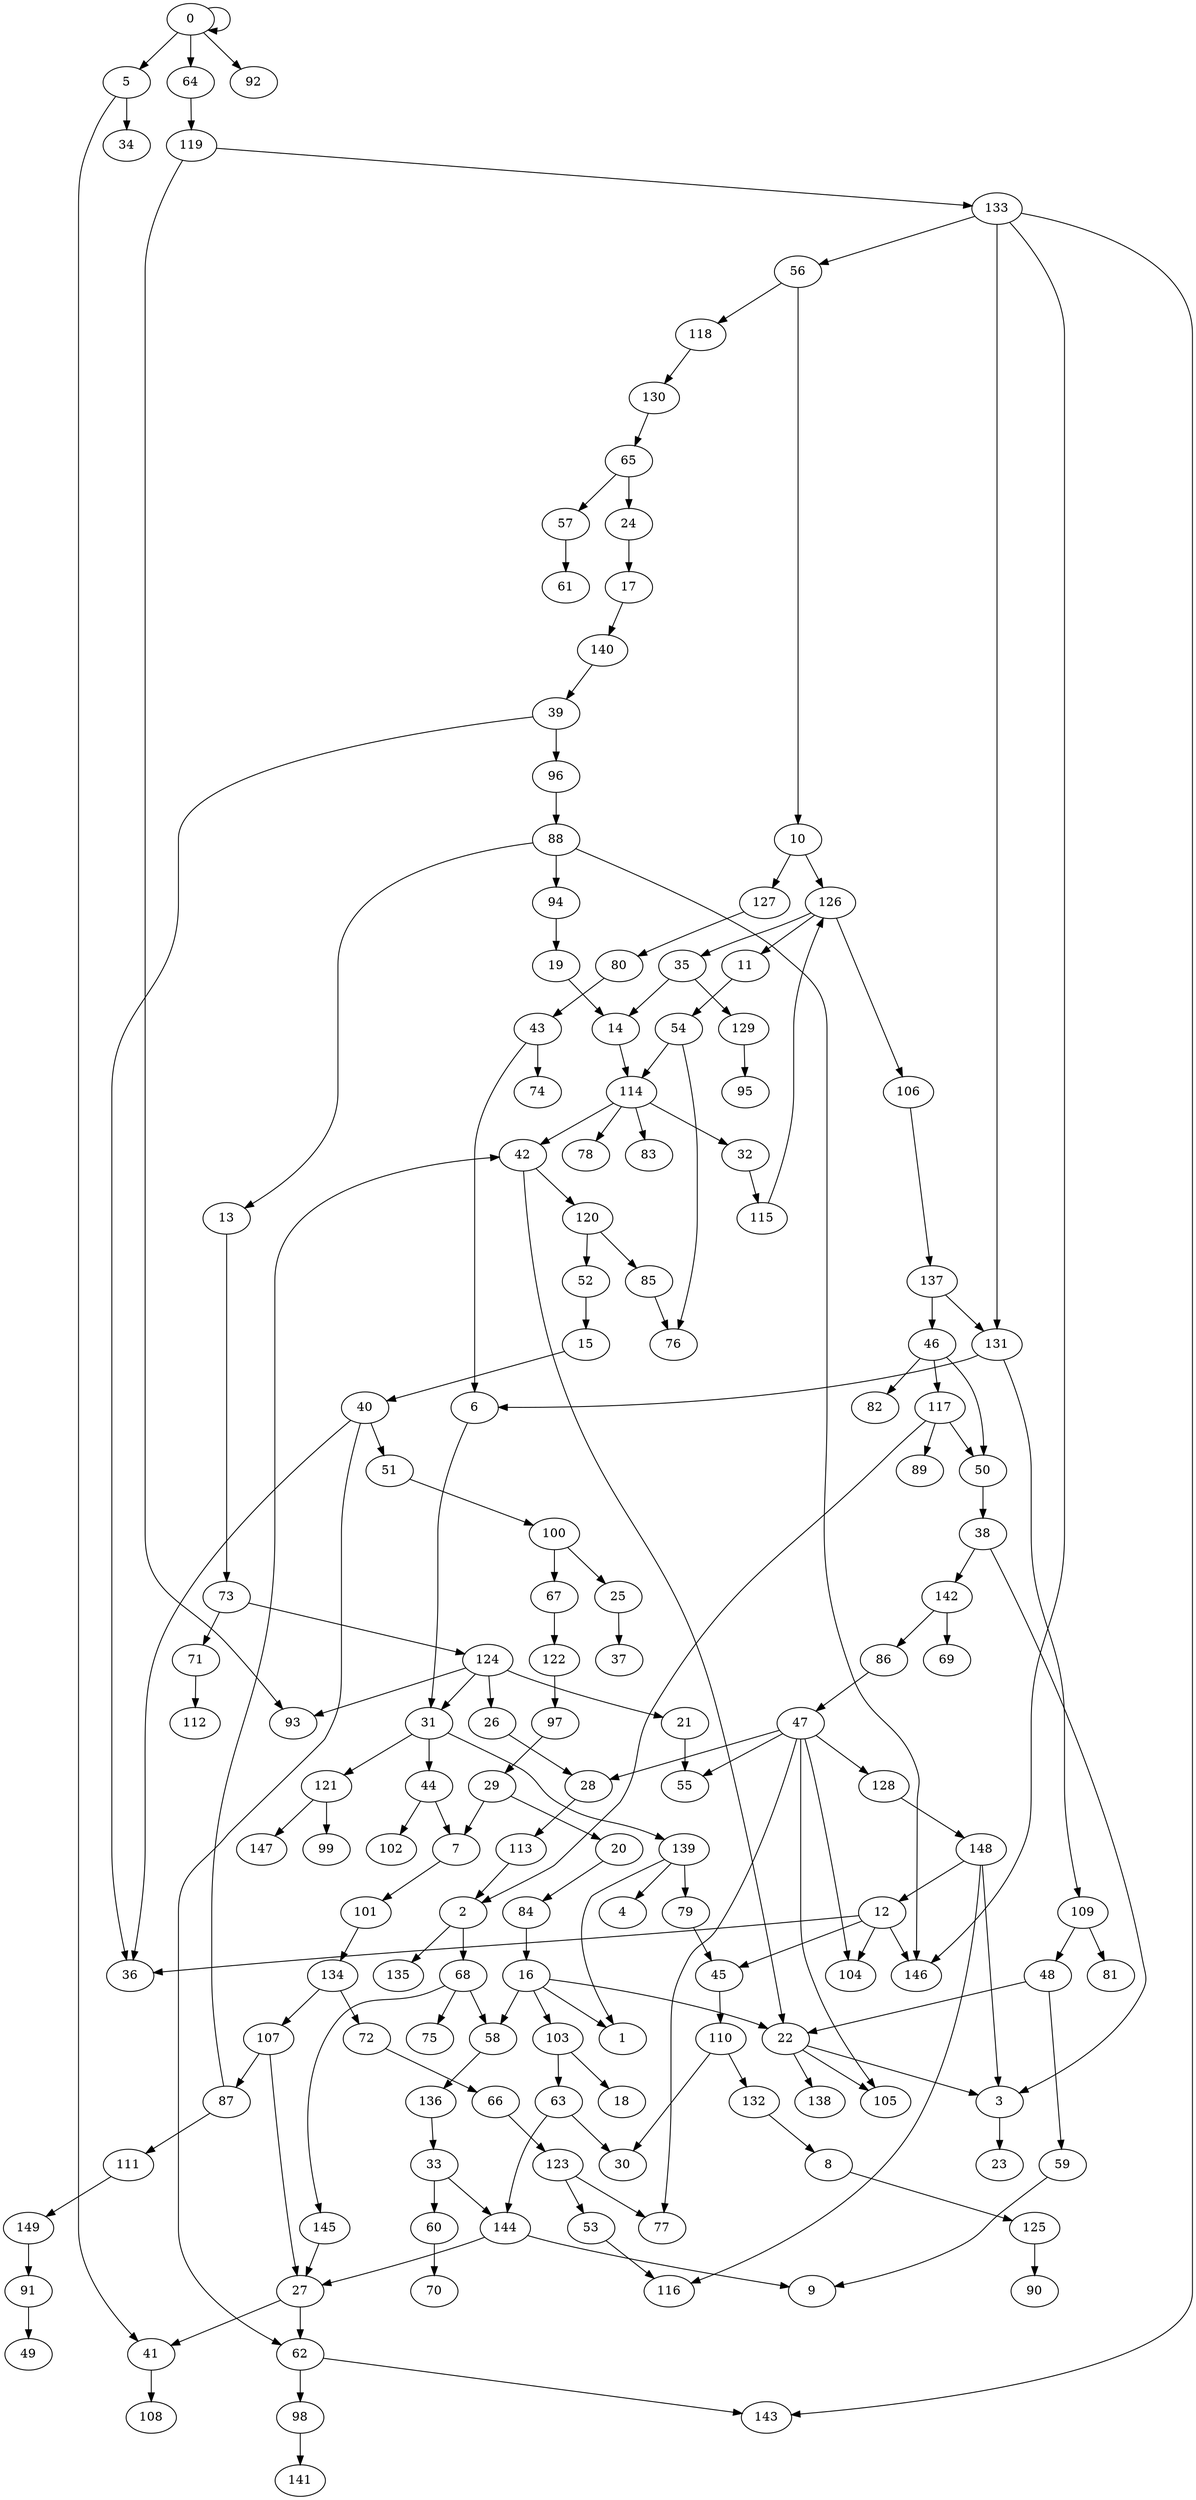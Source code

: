 digraph {
	graph [bb="0,0,1421,2844"];
	node [label="\N"];
	0	[height=0.5,
		pos="156,2826",
		width=0.75];
	0 -> 0	[pos="e,175.9,2813.6 175.9,2838.4 188.69,2841.7 201,2837.5 201,2826 201,2817.6 194.5,2813.1 186.04,2812.6"];
	5	[height=0.5,
		pos="82,2754",
		width=0.75];
	0 -> 5	[pos="e,96.953,2769.1 141.02,2810.8 130.49,2800.9 116.22,2787.4 104.34,2776.1"];
	64	[height=0.5,
		pos="156,2754",
		width=0.75];
	0 -> 64	[pos="e,156,2772.1 156,2807.7 156,2800 156,2790.7 156,2782.1"];
	92	[height=0.5,
		pos="228,2754",
		width=0.75];
	0 -> 92	[pos="e,213.2,2769.4 170.57,2810.8 180.75,2800.9 194.52,2787.5 206.03,2776.4"];
	1	[height=0.5,
		pos="1208,522",
		width=0.75];
	2	[height=0.5,
		pos="865,666",
		width=0.75];
	68	[height=0.5,
		pos="844,594",
		width=0.75];
	2 -> 68	[pos="e,849.04,611.79 859.92,648.05 857.52,640.06 854.6,630.33 851.92,621.4"];
	135	[height=0.5,
		pos="772,594",
		width=0.75];
	2 -> 135	[pos="e,789.41,608.11 847.51,651.83 833.48,641.27 813.58,626.3 797.74,614.37"];
	3	[height=0.5,
		pos="865,450",
		width=0.75];
	23	[height=0.5,
		pos="865,378",
		width=0.75];
	3 -> 23	[pos="e,865,396.1 865,431.7 865,423.98 865,414.71 865,406.11"];
	4	[height=0.5,
		pos="687,666",
		width=0.75];
	34	[height=0.5,
		pos="27,2682",
		width=0.75];
	5 -> 34	[pos="e,38.911,2698.2 70.066,2737.8 62.786,2728.5 53.337,2716.5 45.146,2706.1"];
	41	[height=0.5,
		pos="573,162",
		width=0.75];
	5 -> 41	[pos="e,546.25,164.87 82,2736 82,2709.3 82,2656.1 82,2611 82,2611 82,2611 82,305 82,210.45 422.22,174.92 536.25,165.66"];
	6	[height=0.5,
		pos="683,1242",
		width=0.75];
	31	[height=0.5,
		pos="683,882",
		width=0.75];
	6 -> 31	[pos="e,683,900.05 683,1224 683,1197.3 683,1144.1 683,1099 683,1099 683,1099 683,1025 683,985 683,938.65 683,910.08"];
	7	[height=0.5,
		pos="975,738",
		width=0.75];
	101	[height=0.5,
		pos="939,666",
		width=0.75];
	7 -> 101	[pos="e,947.3,683.15 966.65,720.76 962.29,712.28 956.85,701.71 951.96,692.2"];
	8	[height=0.5,
		pos="488,378",
		width=0.75];
	125	[height=0.5,
		pos="488,306",
		width=0.75];
	8 -> 125	[pos="e,488,324.1 488,359.7 488,351.98 488,342.71 488,334.11"];
	9	[height=0.5,
		pos="1178,234",
		width=0.75];
	10	[height=0.5,
		pos="670,1890",
		width=0.75];
	126	[height=0.5,
		pos="789,1818",
		width=0.75];
	10 -> 126	[pos="e,769.32,1830.6 689.65,1877.4 708.94,1866.1 738.58,1848.7 760.47,1835.8"];
	127	[height=0.5,
		pos="670,1818",
		width=0.75];
	10 -> 127	[pos="e,670,1836.1 670,1871.7 670,1864 670,1854.7 670,1846.1"];
	11	[height=0.5,
		pos="988,1746",
		width=0.75];
	54	[height=0.5,
		pos="988,1674",
		width=0.75];
	11 -> 54	[pos="e,988,1692.1 988,1727.7 988,1720 988,1710.7 988,1702.1"];
	12	[height=0.5,
		pos="429,666",
		width=0.75];
	36	[height=0.5,
		pos="632,594",
		width=0.75];
	12 -> 36	[pos="e,608.47,603.11 452.68,656.83 488.82,644.37 557.84,620.57 598.91,606.41"];
	45	[height=0.5,
		pos="501,594",
		width=0.75];
	12 -> 45	[pos="e,486.2,609.38 443.57,650.83 453.75,640.94 467.52,627.55 479.03,616.36"];
	104	[height=0.5,
		pos="391,594",
		width=0.75];
	12 -> 104	[pos="e,399.77,611.15 420.19,648.76 415.58,640.28 409.84,629.71 404.68,620.2"];
	146	[height=0.5,
		pos="158,594",
		width=0.75];
	12 -> 146	[pos="e,182.95,601.44 403.99,658.54 355.39,645.99 248.11,618.27 192.67,603.96"];
	13	[height=0.5,
		pos="476,1458",
		width=0.75];
	73	[height=0.5,
		pos="402,1026",
		width=0.75];
	13 -> 73	[pos="e,402.4,1044 462.46,1442.1 441.6,1417.5 404,1366.1 404,1315 404,1315 404,1315 404,1169 404,1129 403.2,1082.6 402.61,1054.1"];
	14	[height=0.5,
		pos="916,1674",
		width=0.75];
	114	[height=0.5,
		pos="952,1602",
		width=0.75];
	14 -> 114	[pos="e,943.7,1619.1 924.35,1656.8 928.71,1648.3 934.15,1637.7 939.04,1628.2"];
	15	[height=0.5,
		pos="1161,1314",
		width=0.75];
	40	[height=0.5,
		pos="1161,1242",
		width=0.75];
	15 -> 40	[pos="e,1161,1260.1 1161,1295.7 1161,1288 1161,1278.7 1161,1270.1"];
	16	[height=0.5,
		pos="1064,594",
		width=0.75];
	16 -> 1	[pos="e,1186.7,533.37 1085.2,582.67 1109.6,570.83 1149.7,551.33 1177.4,537.86"];
	22	[height=0.5,
		pos="992,522",
		width=0.75];
	16 -> 22	[pos="e,1006.8,537.38 1049.4,578.83 1039.3,568.94 1025.5,555.55 1014,544.36"];
	58	[height=0.5,
		pos="920,522",
		width=0.75];
	16 -> 58	[pos="e,941.33,533.37 1042.8,582.67 1018.4,570.83 978.28,551.33 950.57,537.86"];
	103	[height=0.5,
		pos="1136,522",
		width=0.75];
	16 -> 103	[pos="e,1121.2,537.38 1078.6,578.83 1088.7,568.94 1102.5,555.55 1114,544.36"];
	17	[height=0.5,
		pos="601,2178",
		width=0.75];
	140	[height=0.5,
		pos="592,2106",
		width=0.75];
	17 -> 140	[pos="e,594.22,2124.3 598.82,2160.1 597.83,2152.3 596.63,2143 595.52,2134.4"];
	18	[height=0.5,
		pos="1191,450",
		width=0.75];
	19	[height=0.5,
		pos="916,1746",
		width=0.75];
	19 -> 14	[pos="e,916,1692.1 916,1727.7 916,1720 916,1710.7 916,1702.1"];
	20	[height=0.5,
		pos="1085,738",
		width=0.75];
	84	[height=0.5,
		pos="1087,666",
		width=0.75];
	20 -> 84	[pos="e,1086.5,684.1 1085.5,719.7 1085.7,711.98 1086,702.71 1086.2,694.11"];
	21	[height=0.5,
		pos="357,882",
		width=0.75];
	55	[height=0.5,
		pos="243,810",
		width=0.75];
	21 -> 55	[pos="e,262.43,822.93 337.66,869.13 319.4,857.91 291.81,840.97 271.11,828.26"];
	22 -> 3	[pos="e,885.45,462.27 971.88,509.91 951.01,498.41 918.16,480.3 894.39,467.2"];
	105	[height=0.5,
		pos="793,450",
		width=0.75];
	22 -> 105	[pos="e,814.07,461.66 970.93,510.34 966.09,508.09 960.92,505.84 956,504 901.07,483.4 883.93,488.6 829,468 827.16,467.31 825.28,466.56 \
823.39,465.78"];
	138	[height=0.5,
		pos="1009,450",
		width=0.75];
	22 -> 138	[pos="e,1004.8,468.28 996.12,504.05 998.01,496.26 1000.3,486.82 1002.4,478.08"];
	24	[height=0.5,
		pos="601,2250",
		width=0.75];
	24 -> 17	[pos="e,601,2196.1 601,2231.7 601,2224 601,2214.7 601,2206.1"];
	25	[height=0.5,
		pos="1013,1026",
		width=0.75];
	37	[height=0.5,
		pos="1013,954",
		width=0.75];
	25 -> 37	[pos="e,1013,972.1 1013,1007.7 1013,999.98 1013,990.71 1013,982.11"];
	26	[height=0.5,
		pos="501,882",
		width=0.75];
	28	[height=0.5,
		pos="501,810",
		width=0.75];
	26 -> 28	[pos="e,501,828.1 501,863.7 501,855.98 501,846.71 501,838.11"];
	27	[height=0.5,
		pos="1064,234",
		width=0.75];
	27 -> 41	[pos="e,599.75,166.05 1038.6,227.88 1020.4,224.3 995.22,219.54 973,216 839.76,194.74 680.58,175.47 609.92,167.23"];
	62	[height=0.5,
		pos="1292,162",
		width=0.75];
	27 -> 62	[pos="e,1268,170.37 1088,225.64 1128.8,213.12 1211.8,187.62 1258.4,173.32"];
	113	[height=0.5,
		pos="501,738",
		width=0.75];
	28 -> 113	[pos="e,501,756.1 501,791.7 501,783.98 501,774.71 501,766.11"];
	29	[height=0.5,
		pos="1085,810",
		width=0.75];
	29 -> 7	[pos="e,993.94,751.05 1065.8,796.81 1048.3,785.67 1022.2,769.06 1002.5,756.5"];
	29 -> 20	[pos="e,1085,756.1 1085,791.7 1085,783.98 1085,774.71 1085,766.11"];
	30	[height=0.5,
		pos="1009,378",
		width=0.75];
	44	[height=0.5,
		pos="865,810",
		width=0.75];
	31 -> 44	[pos="e,842.14,819.79 706.05,872.13 738.05,859.83 796.1,837.5 832.49,823.51"];
	121	[height=0.5,
		pos="683,810",
		width=0.75];
	31 -> 121	[pos="e,683,828.1 683,863.7 683,855.98 683,846.71 683,838.11"];
	139	[height=0.5,
		pos="611,738",
		width=0.75];
	31 -> 139	[pos="e,616.62,755.88 671.05,865.32 663.56,855.05 654.02,841.15 647,828 636.19,807.75 626.59,783.53 620.03,765.47"];
	32	[height=0.5,
		pos="988,1530",
		width=0.75];
	115	[height=0.5,
		pos="893,1458",
		width=0.75];
	32 -> 115	[pos="e,910.64,1472 970.58,1516.2 956.07,1505.5 935.21,1490.1 918.77,1478"];
	33	[height=0.5,
		pos="937,378",
		width=0.75];
	60	[height=0.5,
		pos="937,306",
		width=0.75];
	33 -> 60	[pos="e,937,324.1 937,359.7 937,351.98 937,342.71 937,334.11"];
	144	[height=0.5,
		pos="1119,306",
		width=0.75];
	33 -> 144	[pos="e,1095.2,314.87 958.17,366.6 963.01,364.34 968.15,362.02 973,360 1011.1,344.12 1055.9,328.26 1085.7,318.09"];
	35	[height=0.5,
		pos="844,1746",
		width=0.75];
	35 -> 14	[pos="e,901.2,1689.4 858.57,1730.8 868.75,1720.9 882.52,1707.5 894.03,1696.4"];
	129	[height=0.5,
		pos="844,1674",
		width=0.75];
	35 -> 129	[pos="e,844,1692.1 844,1727.7 844,1720 844,1710.7 844,1702.1"];
	38	[height=0.5,
		pos="766,1098",
		width=0.75];
	38 -> 3	[pos="e,864.52,468.16 781.35,1083 827.34,1039.8 963.75,902.76 1011,756 1032.6,688.89 960.67,585.57 952,576 929.03,550.66 904.62,567.28 \
884,540 870.64,522.32 866.22,497.3 864.95,478.29"];
	142	[height=0.5,
		pos="620,1026",
		width=0.75];
	38 -> 142	[pos="e,641.26,1037.2 744.77,1086.8 719.9,1074.9 678.52,1055.1 650.28,1041.5"];
	39	[height=0.5,
		pos="556,2034",
		width=0.75];
	39 -> 36	[pos="e,631.34,612.12 556,2016 556,1989.3 556,1936.1 556,1891 556,1891 556,1891 556,809 556,768.55 555.21,755.27 575,720 586.39,699.71 \
601.61,704.29 613,684 623.66,665 628.35,640.63 630.41,622.2"];
	96	[height=0.5,
		pos="483,1962",
		width=0.75];
	39 -> 96	[pos="e,497.75,1977.1 541.23,2018.8 530.84,2008.9 516.76,1995.4 505.04,1984.1"];
	40 -> 36	[pos="e,653.32,605.2 1136.7,1233.5 1112.6,1225.2 1075.5,1209.9 1049,1188 904.55,1068.4 904.39,999.69 829,828 808.54,781.41 817.49,763.44 \
791,720 768.08,682.42 757.48,675.36 723,648 704.22,633.1 680.8,619.56 662.42,609.89"];
	51	[height=0.5,
		pos="1085,1170",
		width=0.75];
	40 -> 51	[pos="e,1100.4,1185.1 1145.6,1226.8 1134.8,1216.9 1120.1,1203.4 1107.9,1192.1"];
	40 -> 62	[pos="e,1293.8,180.03 1164.4,1224 1169.3,1197.5 1178,1144.4 1178,1099 1178,1099 1178,1099 1178,953 1178,754.22 1301,721.78 1301,523 1301,\
523 1301,523 1301,305 1301,264.92 1297.4,218.59 1294.7,190.05"];
	108	[height=0.5,
		pos="573,90",
		width=0.75];
	41 -> 108	[pos="e,573,108.1 573,143.7 573,135.98 573,126.71 573,118.11"];
	42	[height=0.5,
		pos="1190,1530",
		width=0.75];
	42 -> 22	[pos="e,994.67,540.03 1186.8,1511.9 1185,1501.5 1182.9,1488.1 1182,1476 1178.4,1428.1 1172.6,1415.1 1182,1368 1185.4,1351 1191.8,1348.5 \
1197,1332 1209.1,1293.4 1216,1283.4 1216,1243 1216,1243 1216,1243 1216,953 1216,811.28 1219.8,751.47 1123,648 1092.1,615.03 1060.3,\
643.57 1028,612 1010.9,595.3 1001.7,569.42 996.86,549.87"];
	120	[height=0.5,
		pos="1218,1458",
		width=0.75];
	42 -> 120	[pos="e,1211.4,1475.5 1196.6,1512.4 1199.9,1504.2 1203.9,1494.1 1207.6,1485"];
	43	[height=0.5,
		pos="670,1674",
		width=0.75];
	43 -> 6	[pos="e,682.21,1260 671.78,1656 674.4,1629.3 679,1576.2 679,1531 679,1531 679,1531 679,1385 679,1345 680.61,1298.6 681.78,1270.1"];
	74	[height=0.5,
		pos="624,1602",
		width=0.75];
	43 -> 74	[pos="e,634.4,1618.8 659.56,1657.1 653.8,1648.3 646.52,1637.3 640.04,1627.4"];
	44 -> 7	[pos="e,956.06,751.05 884.16,796.81 901.67,785.67 927.76,769.06 947.49,756.5"];
	102	[height=0.5,
		pos="865,738",
		width=0.75];
	44 -> 102	[pos="e,865,756.1 865,791.7 865,783.98 865,774.71 865,766.11"];
	110	[height=0.5,
		pos="435,522",
		width=0.75];
	45 -> 110	[pos="e,448.98,537.82 487,578.15 477.99,568.6 466.11,555.99 455.98,545.25"];
	46	[height=0.5,
		pos="807,1314",
		width=0.75];
	50	[height=0.5,
		pos="766,1170",
		width=0.75];
	46 -> 50	[pos="e,764.3,1188.2 793.52,1298 785.42,1288 775.78,1274.1 771,1260 764.27,1240.1 763.27,1216.3 763.81,1198.3"];
	82	[height=0.5,
		pos="807,1242",
		width=0.75];
	46 -> 82	[pos="e,807,1260.1 807,1295.7 807,1288 807,1278.7 807,1270.1"];
	117	[height=0.5,
		pos="879,1242",
		width=0.75];
	46 -> 117	[pos="e,864.2,1257.4 821.57,1298.8 831.75,1288.9 845.52,1275.5 857.03,1264.4"];
	47	[height=0.5,
		pos="429,882",
		width=0.75];
	47 -> 28	[pos="e,486.2,825.38 443.57,866.83 453.75,856.94 467.52,843.55 479.03,832.36"];
	47 -> 55	[pos="e,265.01,820.48 407.87,870.5 403.03,868.24 397.88,865.95 393,864 345.62,845.07 331.82,845.78 284,828 280.89,826.85 277.68,825.6 \
274.47,824.32"];
	77	[height=0.5,
		pos="344,306",
		width=0.75];
	47 -> 77	[pos="e,340.24,324.04 407.95,870.58 370.92,850.58 298,803.06 298,739 298,739 298,739 298,665 298,540.53 325.69,393.68 338.11,334.12"];
	47 -> 104	[pos="e,387.88,611.9 415.29,866.06 407.1,856.08 397.44,842.23 393,828 370.61,756.3 379.65,666.02 386.3,621.85"];
	47 -> 105	[pos="e,772.45,461.88 412.37,867.62 385.62,844.48 336,794.11 336,739 336,739 336,739 336,665 336,624.55 327.72,605.87 355,576 391.4,536.14 \
420.7,559.6 471,540 505.82,526.43 511.36,515.26 547,504 637.29,475.47 666.69,496.48 757,468 758.93,467.39 760.89,466.7 762.84,465.95"];
	128	[height=0.5,
		pos="429,810",
		width=0.75];
	47 -> 128	[pos="e,429,828.1 429,863.7 429,855.98 429,846.71 429,838.11"];
	48	[height=0.5,
		pos="1174,594",
		width=0.75];
	48 -> 22	[pos="e,1013.2,533.4 1150.2,585.13 1121.1,575.32 1070.4,557.68 1028,540 1026.2,539.24 1024.3,538.44 1022.5,537.62"];
	59	[height=0.5,
		pos="1219,306",
		width=0.75];
	48 -> 59	[pos="e,1226.5,323.32 1195.8,583.27 1212.4,574.56 1234,560.06 1244,540 1278.2,471.25 1248.4,377.23 1230.4,332.57"];
	49	[height=0.5,
		pos="1364,162",
		width=0.75];
	50 -> 38	[pos="e,766,1116.1 766,1151.7 766,1144 766,1134.7 766,1126.1"];
	100	[height=0.5,
		pos="1085,1098",
		width=0.75];
	51 -> 100	[pos="e,1085,1116.1 1085,1151.7 1085,1144 1085,1134.7 1085,1126.1"];
	52	[height=0.5,
		pos="1218,1386",
		width=0.75];
	52 -> 15	[pos="e,1173.3,1330.2 1205.6,1369.8 1198.1,1360.5 1188.3,1348.5 1179.8,1338.1"];
	53	[height=0.5,
		pos="416,306",
		width=0.75];
	116	[height=0.5,
		pos="353,234",
		width=0.75];
	53 -> 116	[pos="e,366.34,249.82 402.64,290.15 394.12,280.69 382.91,268.24 373.31,257.56"];
	76	[height=0.5,
		pos="1290,1314",
		width=0.75];
	54 -> 76	[pos="e,1306.6,1328.4 1014.2,1669.4 1102.4,1656.6 1383,1609.6 1383,1531 1383,1531 1383,1531 1383,1457 1383,1406.8 1341.9,1360.6 1314.3,\
1335.3"];
	54 -> 114	[pos="e,960.3,1619.1 979.65,1656.8 975.29,1648.3 969.85,1637.7 964.96,1628.2"];
	56	[height=0.5,
		pos="628,2538",
		width=0.75];
	56 -> 10	[pos="e,669.01,1908 635.31,2520.3 646.09,2494.2 665,2441.6 665,2395 665,2395 665,2395 665,2033 665,1993 667.01,1946.6 668.48,1918.1"];
	118	[height=0.5,
		pos="601,2466",
		width=0.75];
	56 -> 118	[pos="e,607.54,2484 621.6,2520.4 618.49,2512.3 614.67,2502.4 611.17,2493.4"];
	57	[height=0.5,
		pos="529,2250",
		width=0.75];
	61	[height=0.5,
		pos="529,2178",
		width=0.75];
	57 -> 61	[pos="e,529,2196.1 529,2231.7 529,2224 529,2214.7 529,2206.1"];
	136	[height=0.5,
		pos="937,450",
		width=0.75];
	58 -> 136	[pos="e,932.8,468.28 924.12,504.05 926.01,496.26 928.3,486.82 930.42,478.08"];
	59 -> 9	[pos="e,1187.5,251.15 1209.5,288.76 1204.5,280.19 1198.2,269.49 1192.6,259.9"];
	70	[height=0.5,
		pos="937,234",
		width=0.75];
	60 -> 70	[pos="e,937,252.1 937,287.7 937,279.98 937,270.71 937,262.11"];
	98	[height=0.5,
		pos="1292,90",
		width=0.75];
	62 -> 98	[pos="e,1292,108.1 1292,143.7 1292,135.98 1292,126.71 1292,118.11"];
	143	[height=0.5,
		pos="1391,90",
		width=0.75];
	62 -> 143	[pos="e,1373,103.76 1310.2,148.16 1325.4,137.41 1347.3,121.91 1364.5,109.76"];
	63	[height=0.5,
		pos="1119,450",
		width=0.75];
	63 -> 30	[pos="e,1027.9,391.05 1099.8,436.81 1082.3,425.67 1056.2,409.06 1036.5,396.5"];
	63 -> 144	[pos="e,1119,324.19 1119,431.87 1119,407.67 1119,363.21 1119,334.39"];
	119	[height=0.5,
		pos="158,2682",
		width=0.75];
	64 -> 119	[pos="e,157.51,2700.1 156.49,2735.7 156.71,2728 156.98,2718.7 157.23,2710.1"];
	65	[height=0.5,
		pos="601,2322",
		width=0.75];
	65 -> 24	[pos="e,601,2268.1 601,2303.7 601,2296 601,2286.7 601,2278.1"];
	65 -> 57	[pos="e,543.8,2265.4 586.43,2306.8 576.25,2296.9 562.48,2283.5 550.97,2272.4"];
	66	[height=0.5,
		pos="721,450",
		width=0.75];
	123	[height=0.5,
		pos="416,378",
		width=0.75];
	66 -> 123	[pos="e,436.58,389.78 694.48,445.98 645.6,439.93 538.36,424.41 452,396 450.08,395.37 448.13,394.66 446.18,393.9"];
	67	[height=0.5,
		pos="1085,1026",
		width=0.75];
	122	[height=0.5,
		pos="1085,954",
		width=0.75];
	67 -> 122	[pos="e,1085,972.1 1085,1007.7 1085,999.98 1085,990.71 1085,982.11"];
	68 -> 58	[pos="e,904.64,537.14 859.38,578.83 870.2,568.87 884.86,555.37 897.05,544.14"];
	75	[height=0.5,
		pos="611,522",
		width=0.75];
	68 -> 75	[pos="e,632.88,532.86 823.38,582.34 818.42,580.04 813.09,577.77 808,576 740.78,552.67 719.77,561.7 652,540 648.84,538.99 645.59,537.84 \
642.36,536.62"];
	145	[height=0.5,
		pos="730,378",
		width=0.75];
	68 -> 145	[pos="e,713.79,392.43 822.7,582.88 817.87,580.61 812.77,578.21 808,576 773,559.76 757.88,565.58 729,540 700.93,515.13 695.16,504.1 685,\
468 680.67,452.6 679.48,447.02 685,432 689.44,419.91 698,408.68 706.47,399.71"];
	69	[height=0.5,
		pos="620,954",
		width=0.75];
	71	[height=0.5,
		pos="294,954",
		width=0.75];
	112	[height=0.5,
		pos="285,882",
		width=0.75];
	71 -> 112	[pos="e,287.22,900.28 291.82,936.05 290.83,928.35 289.63,919.03 288.52,910.36"];
	72	[height=0.5,
		pos="765,522",
		width=0.75];
	72 -> 66	[pos="e,730.94,466.82 755.02,505.12 749.5,496.34 742.54,485.26 736.35,475.42"];
	73 -> 71	[pos="e,312.6,967.05 383.19,1012.8 366,1001.7 340.38,985.06 321.01,972.5"];
	124	[height=0.5,
		pos="402,954",
		width=0.75];
	73 -> 124	[pos="e,402,972.1 402,1007.7 402,999.98 402,990.71 402,982.11"];
	78	[height=0.5,
		pos="916,1530",
		width=0.75];
	79	[height=0.5,
		pos="577,666",
		width=0.75];
	79 -> 45	[pos="e,516.36,609.14 561.62,650.83 550.8,640.87 536.14,627.37 523.95,616.14"];
	80	[height=0.5,
		pos="670,1746",
		width=0.75];
	80 -> 43	[pos="e,670,1692.1 670,1727.7 670,1720 670,1710.7 670,1702.1"];
	81	[height=0.5,
		pos="1246,594",
		width=0.75];
	83	[height=0.5,
		pos="844,1530",
		width=0.75];
	84 -> 16	[pos="e,1069.5,611.79 1081.4,648.05 1078.8,640.06 1075.6,630.33 1072.7,621.4"];
	85	[height=0.5,
		pos="1290,1386",
		width=0.75];
	85 -> 76	[pos="e,1290,1332.1 1290,1367.7 1290,1360 1290,1350.7 1290,1342.1"];
	86	[height=0.5,
		pos="483,954",
		width=0.75];
	86 -> 47	[pos="e,440.95,898.49 471.02,937.46 464.02,928.4 455.06,916.79 447.21,906.61"];
	87	[height=0.5,
		pos="1356,450",
		width=0.75];
	87 -> 42	[pos="e,1213.2,1520.4 1353.8,468.02 1350.6,494.63 1345,547.75 1345,593 1345,1387 1345,1387 1345,1387 1345,1452.8 1268.1,1496.3 1222.7,\
1516.3"];
	111	[height=0.5,
		pos="1358,378",
		width=0.75];
	87 -> 111	[pos="e,1357.5,396.1 1356.5,431.7 1356.7,423.98 1357,414.71 1357.2,406.11"];
	88	[height=0.5,
		pos="483,1890",
		width=0.75];
	88 -> 13	[pos="e,476.79,1476 482.41,1872 481.53,1845.3 480,1792.1 480,1747 480,1747 480,1747 480,1601 480,1561 478.39,1514.6 477.22,1486.1"];
	94	[height=0.5,
		pos="889,1818",
		width=0.75];
	88 -> 94	[pos="e,864.83,1826.1 509.34,1885.9 566.94,1878.9 708.27,1860.5 825,1836 834.85,1833.9 845.46,1831.3 855.14,1828.7"];
	88 -> 146	[pos="e,158,612.05 456,1888.1 384.56,1884 196,1862.4 196,1747 196,1747 196,1747 196,1457 196,1360.4 158,1339.6 158,1243 158,1243 158,1243 \
158,737 158,697 158,650.65 158,622.08"];
	89	[height=0.5,
		pos="865,1170",
		width=0.75];
	90	[height=0.5,
		pos="488,234",
		width=0.75];
	91	[height=0.5,
		pos="1361,234",
		width=0.75];
	91 -> 49	[pos="e,1363.3,180.1 1361.7,215.7 1362.1,207.98 1362.5,198.71 1362.8,190.11"];
	93	[height=0.5,
		pos="213,882",
		width=0.75];
	94 -> 19	[pos="e,909.46,1764 895.4,1800.4 898.51,1792.3 902.33,1782.4 905.83,1773.4"];
	95	[height=0.5,
		pos="844,1602",
		width=0.75];
	96 -> 88	[pos="e,483,1908.1 483,1943.7 483,1936 483,1926.7 483,1918.1"];
	97	[height=0.5,
		pos="1085,882",
		width=0.75];
	97 -> 29	[pos="e,1085,828.1 1085,863.7 1085,855.98 1085,846.71 1085,838.11"];
	141	[height=0.5,
		pos="1292,18",
		width=0.75];
	98 -> 141	[pos="e,1292,36.104 1292,71.697 1292,63.983 1292,54.712 1292,46.112"];
	99	[height=0.5,
		pos="755,738",
		width=0.75];
	100 -> 25	[pos="e,1027.8,1041.4 1070.4,1082.8 1060.3,1072.9 1046.5,1059.5 1035,1048.4"];
	100 -> 67	[pos="e,1085,1044.1 1085,1079.7 1085,1072 1085,1062.7 1085,1054.1"];
	134	[height=0.5,
		pos="916,594",
		width=0.75];
	101 -> 134	[pos="e,921.52,611.79 933.43,648.05 930.8,640.06 927.61,630.33 924.67,621.4"];
	103 -> 18	[pos="e,1179.1,466.16 1147.9,505.81 1155.2,496.55 1164.7,484.52 1172.9,474.09"];
	103 -> 63	[pos="e,1123.2,468.28 1131.9,504.05 1130,496.26 1127.7,486.82 1125.6,478.08"];
	106	[height=0.5,
		pos="734,1602",
		width=0.75];
	137	[height=0.5,
		pos="807,1386",
		width=0.75];
	106 -> 137	[pos="e,801.3,1403.7 739.73,1584.2 752.39,1547.1 782.83,1457.9 798.04,1413.3"];
	107	[height=0.5,
		pos="1064,522",
		width=0.75];
	107 -> 27	[pos="e,1064,252.31 1064,503.97 1064,456.29 1064,321.18 1064,262.63"];
	107 -> 87	[pos="e,1329.7,454.35 1084.6,510.25 1089.5,507.96 1094.9,505.71 1100,504 1176.2,478.54 1269.3,462.96 1319.6,455.76"];
	109	[height=0.5,
		pos="1197,666",
		width=0.75];
	109 -> 48	[pos="e,1179.5,611.79 1191.4,648.05 1188.8,640.06 1185.6,630.33 1182.7,621.4"];
	109 -> 81	[pos="e,1235.2,610.49 1207.9,649.46 1214.2,640.49 1222.2,629.02 1229.3,618.92"];
	110 -> 30	[pos="e,988.5,390.05 457.03,511.57 463.14,509.04 469.8,506.35 476,504 567.86,469.17 589.3,454.21 685,432 810.66,402.84 849.13,431.99 973,\
396 974.94,395.44 976.91,394.78 978.87,394.06"];
	132	[height=0.5,
		pos="462,450",
		width=0.75];
	110 -> 132	[pos="e,455.46,467.96 441.4,504.41 444.51,496.34 448.33,486.43 451.83,477.35"];
	149	[height=0.5,
		pos="1358,306",
		width=0.75];
	111 -> 149	[pos="e,1358,324.1 1358,359.7 1358,351.98 1358,342.71 1358,334.11"];
	113 -> 2	[pos="e,838.93,671.36 525.94,730.98 540.26,727.59 558.6,723.38 575,720 666.12,701.22 774.06,682.38 828.99,673.04"];
	114 -> 32	[pos="e,979.7,1547.1 960.35,1584.8 964.71,1576.3 970.15,1565.7 975.04,1556.2"];
	114 -> 42	[pos="e,1165.8,1538.1 976.13,1593.9 1018.7,1581.4 1107.3,1555.3 1156,1541"];
	114 -> 78	[pos="e,924.3,1547.1 943.65,1584.8 939.29,1576.3 933.85,1565.7 928.96,1556.2"];
	114 -> 83	[pos="e,862.6,1543.1 933.19,1588.8 916,1577.7 890.38,1561.1 871.01,1548.5"];
	115 -> 126	[pos="e,789,1800 869.83,1467.4 850.3,1475.7 823.18,1490.4 808,1512 784.77,1545.1 789,1560.6 789,1601 789,1675 789,1675 789,1675 789,1715 \
789,1761.3 789,1789.9"];
	117 -> 2	[pos="e,876.97,682.37 893.49,1226.7 916.3,1202.7 958,1151.5 958,1099 958,1099 958,1099 958,881 958,806.56 910.08,728.72 883.03,690.72"];
	117 -> 50	[pos="e,785.26,1182.9 859.83,1229.1 841.73,1217.9 814.38,1201 793.87,1188.3"];
	117 -> 89	[pos="e,868.46,1188.3 875.61,1224.1 874.07,1216.3 872.21,1207 870.47,1198.4"];
	130	[height=0.5,
		pos="601,2394",
		width=0.75];
	118 -> 130	[pos="e,601,2412.1 601,2447.7 601,2440 601,2430.7 601,2422.1"];
	119 -> 93	[pos="e,209.64,899.97 158,2664 158,2637.3 158,2584.1 158,2539 158,2539 158,2539 158,1457 158,1360.4 196,1339.6 196,1243 196,1243 196,1243 \
196,1025 196,984.71 202.83,938.44 207.83,909.96"];
	133	[height=0.5,
		pos="628,2610",
		width=0.75];
	119 -> 133	[pos="e,601.91,2614.9 184.28,2677.1 263.59,2665.3 500.69,2630 591.79,2616.4"];
	120 -> 52	[pos="e,1218,1404.1 1218,1439.7 1218,1432 1218,1422.7 1218,1414.1"];
	120 -> 85	[pos="e,1275.2,1401.4 1232.6,1442.8 1242.7,1432.9 1256.5,1419.5 1268,1408.4"];
	121 -> 99	[pos="e,740.2,753.38 697.57,794.83 707.75,784.94 721.52,771.55 733.03,760.36"];
	147	[height=0.5,
		pos="683,738",
		width=0.75];
	121 -> 147	[pos="e,683,756.1 683,791.7 683,783.98 683,774.71 683,766.11"];
	122 -> 97	[pos="e,1085,900.1 1085,935.7 1085,927.98 1085,918.71 1085,910.11"];
	123 -> 53	[pos="e,416,324.1 416,359.7 416,351.98 416,342.71 416,334.11"];
	123 -> 77	[pos="e,358.8,321.38 401.43,362.83 391.25,352.94 377.48,339.55 365.97,328.36"];
	124 -> 21	[pos="e,367.17,898.82 391.79,937.12 386.15,928.34 379.03,917.26 372.7,907.42"];
	124 -> 26	[pos="e,482.96,895.76 420.16,940.16 435.37,929.41 457.29,913.91 474.47,901.76"];
	124 -> 31	[pos="e,657.2,887.56 424.68,943.72 431.76,941.02 439.64,938.2 447,936 516.93,915.05 600.72,898.11 647.3,889.4"];
	124 -> 93	[pos="e,234.15,893.45 377.85,945.52 347.45,935.91 293.77,918.26 249,900 247.18,899.26 245.31,898.47 243.44,897.65"];
	125 -> 90	[pos="e,488,252.1 488,287.7 488,279.98 488,270.71 488,262.11"];
	126 -> 11	[pos="e,966.88,1757.5 813.37,1810.1 845.53,1800.8 903.74,1783.2 952,1764 953.83,1763.3 955.7,1762.5 957.58,1761.7"];
	126 -> 35	[pos="e,832.09,1762.2 800.93,1801.8 808.21,1792.5 817.66,1780.5 825.85,1770.1"];
	126 -> 106	[pos="e,738.26,1619.9 784.42,1799.8 781.67,1789.5 778.11,1776 775,1764 762.77,1716.8 748.83,1661.8 740.76,1629.8"];
	127 -> 80	[pos="e,670,1764.1 670,1799.7 670,1792 670,1782.7 670,1774.1"];
	148	[height=0.5,
		pos="429,738",
		width=0.75];
	128 -> 148	[pos="e,429,756.1 429,791.7 429,783.98 429,774.71 429,766.11"];
	129 -> 95	[pos="e,844,1620.1 844,1655.7 844,1648 844,1638.7 844,1630.1"];
	130 -> 65	[pos="e,601,2340.1 601,2375.7 601,2368 601,2358.7 601,2350.1"];
	131	[height=0.5,
		pos="952,1314",
		width=0.75];
	131 -> 6	[pos="e,707.76,1249.4 927.18,1306.5 879.03,1294 772.88,1266.4 717.76,1252"];
	131 -> 109	[pos="e,1186,682.78 973.87,1303.3 1010.5,1285.8 1084,1245.5 1121,1188 1142.9,1154 1140,1139.4 1140,1099 1140,1099 1140,1099 1140,809 1140,\
765.09 1163.8,718.67 1180.6,691.3"];
	132 -> 8	[pos="e,481.7,395.96 468.16,432.41 471.16,424.34 474.84,414.43 478.21,405.35"];
	133 -> 56	[pos="e,628,2556.1 628,2591.7 628,2584 628,2574.7 628,2566.1"];
	133 -> 131	[pos="e,968.27,1328.5 654.27,2605.8 745.5,2594.1 1043,2549.5 1043,2467 1043,2467 1043,2467 1043,1457 1043,1407.2 1002.8,1360.8 975.81,\
1335.4"];
	133 -> 143	[pos="e,1396.9,107.81 654.84,2607.1 793.36,2597 1421,2546.6 1421,2467 1421,2467 1421,2467 1421,233 1421,191.93 1408.8,145.6 1400,117.35"];
	133 -> 146	[pos="e,150.49,611.66 601.3,2606.1 507.12,2595.2 196,2552.8 196,2467 196,2467 196,2467 196,2321 196,2220.1 120,2207.9 120,2107 120,2107 \
120,2107 120,737 120,695.41 135.4,649.22 146.6,621.14"];
	134 -> 72	[pos="e,786.65,532.9 894.7,582.9 889.87,580.62 884.76,578.22 880,576 851.59,562.74 819.14,547.81 795.97,537.18"];
	134 -> 107	[pos="e,1042.5,533.19 937.52,582.82 962.73,570.9 1004.7,551.06 1033.3,537.52"];
	136 -> 33	[pos="e,937,396.1 937,431.7 937,423.98 937,414.71 937,406.11"];
	137 -> 46	[pos="e,807,1332.1 807,1367.7 807,1360 807,1350.7 807,1342.1"];
	137 -> 131	[pos="e,930.52,1325.4 828.4,1374.7 852.92,1362.8 893.31,1343.3 921.22,1329.9"];
	139 -> 1	[pos="e,1190,535.76 631.49,725.9 636.44,723.62 641.81,721.47 647,720 788.13,680.14 835.61,729.57 975,684 1005.5,674.04 1074.3,631.16 1100,\
612 1118.7,598.1 1120.3,591.04 1138,576 1152,564.11 1168.4,551.67 1181.7,541.82"];
	139 -> 4	[pos="e,671.64,681.14 626.38,722.83 637.2,712.87 651.86,699.37 664.05,688.14"];
	139 -> 79	[pos="e,585.08,683.63 603.11,720.76 599.1,712.49 594.11,702.23 589.58,692.9"];
	140 -> 39	[pos="e,564.3,2051.1 583.65,2088.8 579.29,2080.3 573.85,2069.7 568.96,2060.2"];
	142 -> 69	[pos="e,620,972.1 620,1007.7 620,999.98 620,990.71 620,982.11"];
	142 -> 86	[pos="e,504,965.73 599.19,1014.4 576.26,1002.7 539.17,983.7 513.07,970.37"];
	144 -> 9	[pos="e,1165.2,250.16 1131.8,289.81 1139.6,280.55 1149.7,268.52 1158.5,258.09"];
	144 -> 27	[pos="e,1075.9,250.16 1107.1,289.81 1099.8,280.55 1090.3,268.52 1082.1,258.09"];
	145 -> 27	[pos="e,1052.7,250.58 755.75,372.22 814.3,361.23 953.85,334.32 973,324 1002.9,307.87 1029.7,278.99 1046.4,258.51"];
	148 -> 3	[pos="e,844.48,461.98 448.34,725.35 463.26,715.66 483.69,700.78 498,684 521.61,656.31 522.25,645.27 537,612 557.63,565.48 535.65,536.26 \
575,504 663.18,431.72 719.78,500.71 829,468 830.94,467.42 832.9,466.75 834.86,466.02"];
	148 -> 12	[pos="e,429,684.1 429,719.7 429,711.98 429,702.71 429,694.11"];
	148 -> 116	[pos="e,337.38,249.31 442.75,722.07 450.96,712.1 460.62,698.25 465,684 469.7,668.71 468.85,663.53 465,648 456.3,612.88 449.19,604.58 427,\
576 376.25,510.64 289,533.75 289,451 289,451 289,451 289,377 289,336.55 290.15,324.29 308,288 313.6,276.61 322.2,265.63 330.38,256.65"];
	149 -> 91	[pos="e,1360.3,252.1 1358.7,287.7 1359.1,279.98 1359.5,270.71 1359.8,262.11"];
}
